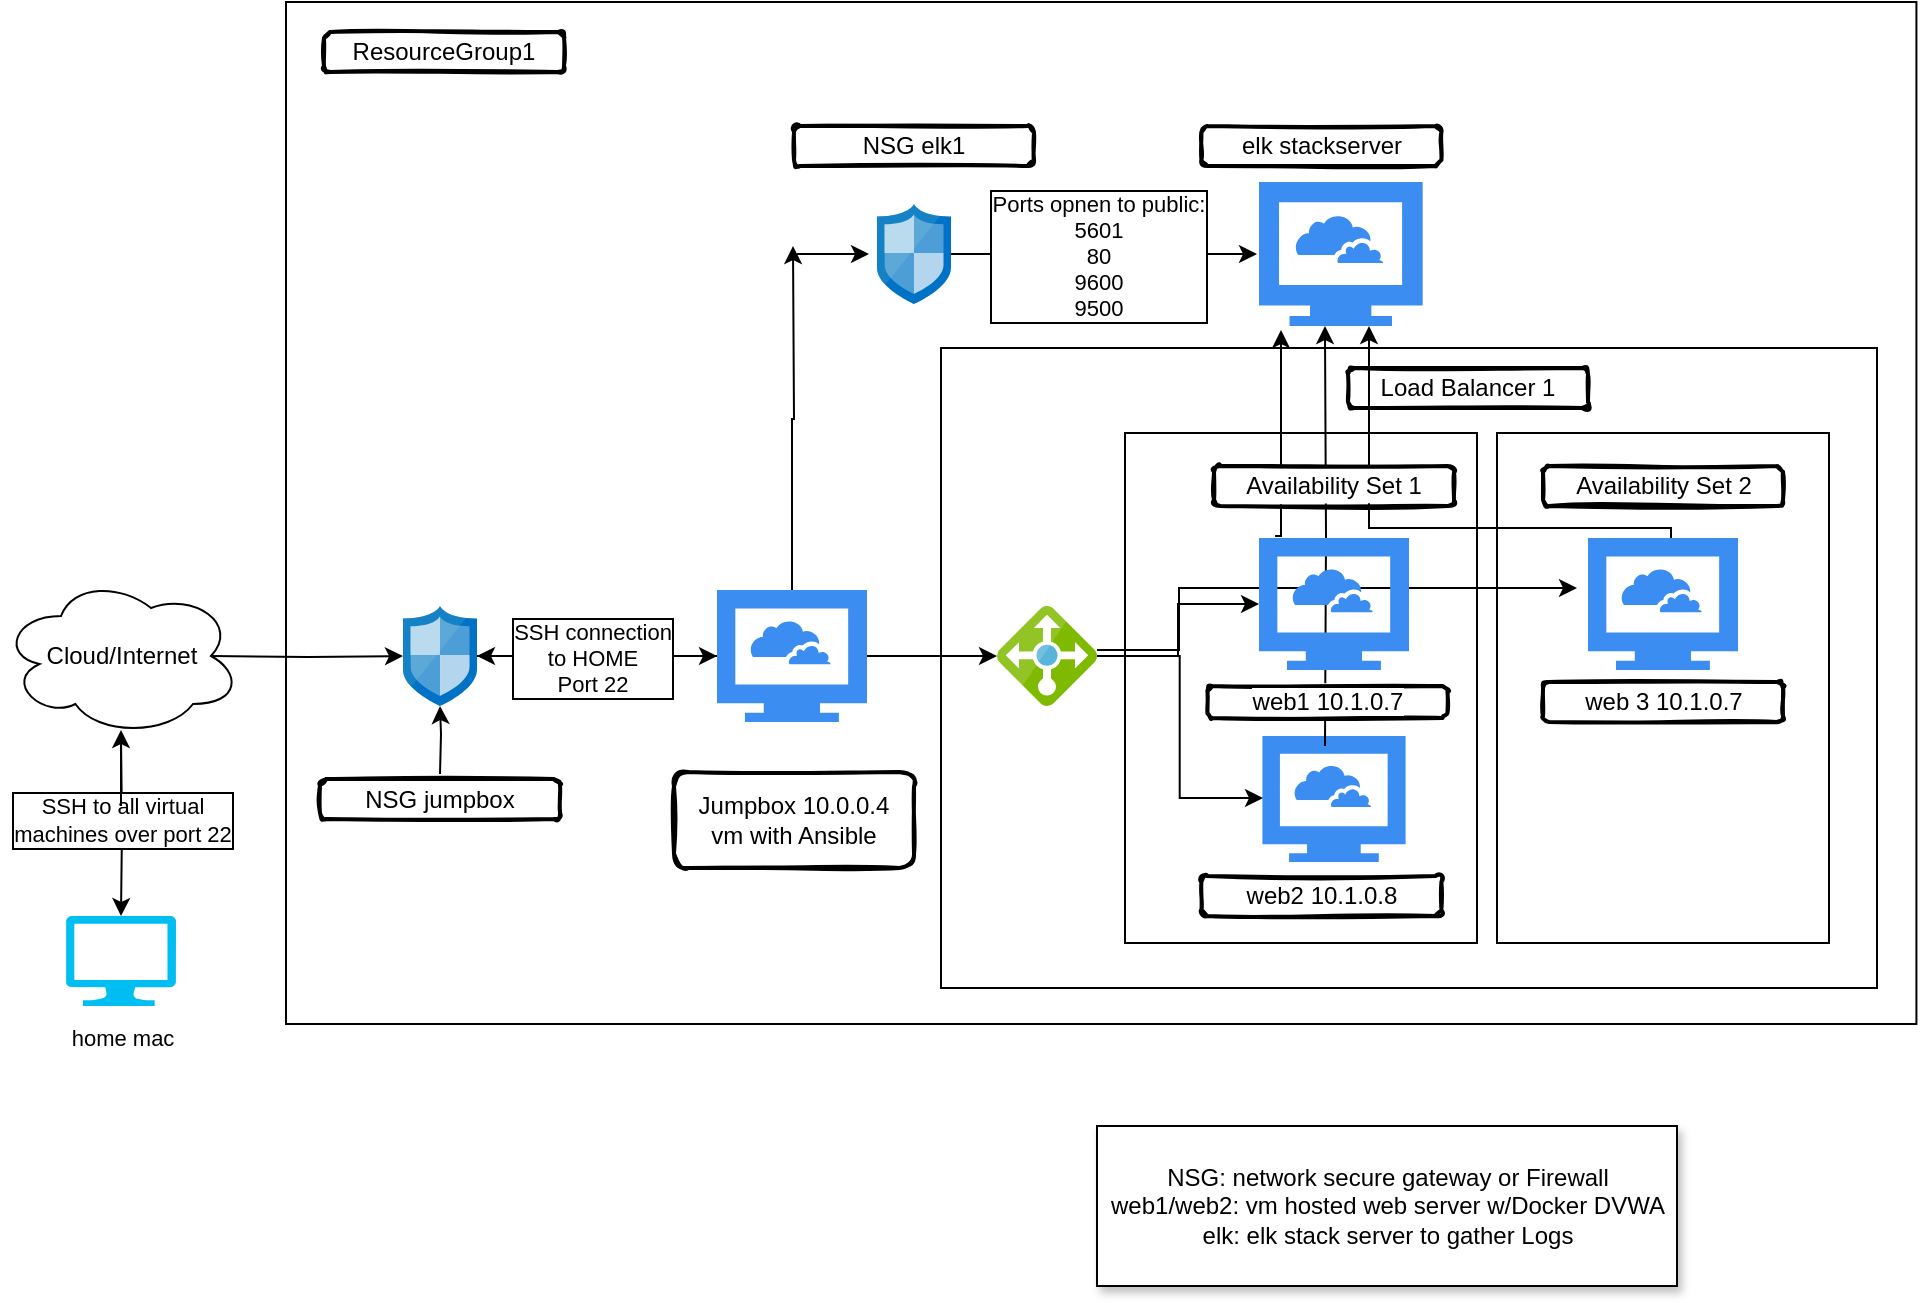 <mxfile version="14.7.5" type="device"><diagram id="t9L9oPHQgctGuM6tG8s_" name="Page-1"><mxGraphModel dx="1254" dy="978" grid="1" gridSize="10" guides="1" tooltips="1" connect="1" arrows="1" fold="1" page="1" pageScale="1" pageWidth="1100" pageHeight="850" math="0" shadow="0"><root><object label="" id="0"><mxCell/></object><mxCell id="1" parent="0"/><mxCell id="otK_utqT4Sn8z2SDUd40-28" value="" style="rounded=0;whiteSpace=wrap;html=1;" vertex="1" parent="1"><mxGeometry x="190" y="118" width="815.21" height="511" as="geometry"/></mxCell><mxCell id="otK_utqT4Sn8z2SDUd40-60" value="" style="rounded=0;whiteSpace=wrap;html=1;" parent="1" vertex="1"><mxGeometry x="517.5" y="291" width="468" height="320" as="geometry"/></mxCell><mxCell id="otK_utqT4Sn8z2SDUd40-55" value="&lt;br&gt;" style="rounded=0;whiteSpace=wrap;html=1;" parent="1" vertex="1"><mxGeometry x="609.5" y="333.5" width="176" height="255" as="geometry"/></mxCell><mxCell id="otK_utqT4Sn8z2SDUd40-7" value="" style="edgeStyle=orthogonalEdgeStyle;rounded=0;orthogonalLoop=1;jettySize=auto;html=1;exitX=0.875;exitY=0.5;exitDx=0;exitDy=0;exitPerimeter=0;" parent="1" target="otK_utqT4Sn8z2SDUd40-5" edge="1"><mxGeometry relative="1" as="geometry"><mxPoint x="152.5" y="445" as="sourcePoint"/></mxGeometry></mxCell><mxCell id="otK_utqT4Sn8z2SDUd40-31" value="" style="edgeStyle=orthogonalEdgeStyle;rounded=0;orthogonalLoop=1;jettySize=auto;html=1;" parent="1" target="otK_utqT4Sn8z2SDUd40-2" edge="1"><mxGeometry relative="1" as="geometry"><mxPoint x="107.5" y="485" as="sourcePoint"/></mxGeometry></mxCell><mxCell id="otK_utqT4Sn8z2SDUd40-41" value="SSH to all virtual &lt;br&gt;machines over port 22" style="edgeLabel;html=1;align=center;verticalAlign=middle;resizable=0;points=[];labelBorderColor=#000000;" parent="otK_utqT4Sn8z2SDUd40-31" vertex="1" connectable="0"><mxGeometry x="-0.067" relative="1" as="geometry"><mxPoint as="offset"/></mxGeometry></mxCell><mxCell id="otK_utqT4Sn8z2SDUd40-1" value="Cloud/Internet" style="ellipse;shape=cloud;whiteSpace=wrap;html=1;" parent="1" vertex="1"><mxGeometry x="47.5" y="405" width="120" height="80" as="geometry"/></mxCell><mxCell id="otK_utqT4Sn8z2SDUd40-2" value="" style="verticalLabelPosition=bottom;html=1;verticalAlign=top;align=center;strokeColor=none;fillColor=#00BEF2;shape=mxgraph.azure.computer;pointerEvents=1;" parent="1" vertex="1"><mxGeometry x="80" y="575" width="55" height="45" as="geometry"/></mxCell><mxCell id="otK_utqT4Sn8z2SDUd40-37" value="" style="edgeStyle=orthogonalEdgeStyle;rounded=0;orthogonalLoop=1;jettySize=auto;html=1;" parent="1" source="otK_utqT4Sn8z2SDUd40-4" edge="1"><mxGeometry relative="1" as="geometry"><mxPoint x="443.5" y="240" as="targetPoint"/></mxGeometry></mxCell><mxCell id="otK_utqT4Sn8z2SDUd40-46" value="" style="edgeStyle=orthogonalEdgeStyle;rounded=0;orthogonalLoop=1;jettySize=auto;html=1;" parent="1" source="otK_utqT4Sn8z2SDUd40-4" edge="1"><mxGeometry relative="1" as="geometry"><mxPoint x="545.5" y="445" as="targetPoint"/></mxGeometry></mxCell><mxCell id="otK_utqT4Sn8z2SDUd40-66" value="" style="edgeStyle=orthogonalEdgeStyle;rounded=0;orthogonalLoop=1;jettySize=auto;html=1;" parent="1" source="otK_utqT4Sn8z2SDUd40-4" target="otK_utqT4Sn8z2SDUd40-5" edge="1"><mxGeometry relative="1" as="geometry"><Array as="points"><mxPoint x="381.5" y="445"/><mxPoint x="381.5" y="445"/></Array></mxGeometry></mxCell><mxCell id="otK_utqT4Sn8z2SDUd40-4" value="" style="html=1;aspect=fixed;strokeColor=none;shadow=0;align=center;verticalAlign=top;fillColor=#3B8DF1;shape=mxgraph.gcp2.cloud_computer" parent="1" vertex="1"><mxGeometry x="405.5" y="412" width="75" height="66" as="geometry"/></mxCell><mxCell id="otK_utqT4Sn8z2SDUd40-8" value="" style="edgeStyle=orthogonalEdgeStyle;rounded=0;orthogonalLoop=1;jettySize=auto;html=1;" parent="1" source="otK_utqT4Sn8z2SDUd40-5" target="otK_utqT4Sn8z2SDUd40-4" edge="1"><mxGeometry relative="1" as="geometry"/></mxCell><mxCell id="otK_utqT4Sn8z2SDUd40-65" value="SSH connection &lt;br&gt;to HOME&lt;br&gt;Port 22" style="edgeLabel;html=1;align=center;verticalAlign=middle;resizable=0;points=[];labelBorderColor=#000000;" parent="otK_utqT4Sn8z2SDUd40-8" vertex="1" connectable="0"><mxGeometry x="-0.05" y="-1" relative="1" as="geometry"><mxPoint as="offset"/></mxGeometry></mxCell><mxCell id="otK_utqT4Sn8z2SDUd40-5" value="" style="aspect=fixed;html=1;points=[];align=center;image;fontSize=12;image=img/lib/mscae/Network_Security_Groups_Classic.svg;" parent="1" vertex="1"><mxGeometry x="248.5" y="420" width="37" height="50" as="geometry"/></mxCell><mxCell id="otK_utqT4Sn8z2SDUd40-33" value="" style="edgeStyle=orthogonalEdgeStyle;rounded=0;orthogonalLoop=1;jettySize=auto;html=1;" parent="1" target="otK_utqT4Sn8z2SDUd40-5" edge="1"><mxGeometry relative="1" as="geometry"><mxPoint x="267" y="504" as="sourcePoint"/></mxGeometry></mxCell><mxCell id="otK_utqT4Sn8z2SDUd40-12" value="&lt;span style=&quot;background-color: rgb(255 , 255 , 255)&quot;&gt;NSG jumpbox&lt;br&gt;&lt;/span&gt;" style="rounded=1;whiteSpace=wrap;html=1;strokeWidth=2;fillWeight=4;hachureGap=8;hachureAngle=45;sketch=1;" parent="1" vertex="1"><mxGeometry x="207" y="506.5" width="120" height="20" as="geometry"/></mxCell><mxCell id="otK_utqT4Sn8z2SDUd40-22" value="" style="html=1;aspect=fixed;strokeColor=none;shadow=0;align=center;verticalAlign=top;fillColor=#3B8DF1;shape=mxgraph.gcp2.cloud_computer" parent="1" vertex="1"><mxGeometry x="678.21" y="485" width="71.59" height="63" as="geometry"/></mxCell><mxCell id="otK_utqT4Sn8z2SDUd40-29" value="&lt;span style=&quot;background-color: rgb(255 , 255 , 255)&quot;&gt;Jumpbox 10.0.0.4&lt;br&gt;vm with Ansible&lt;br&gt;&lt;/span&gt;" style="rounded=1;whiteSpace=wrap;html=1;strokeWidth=2;fillWeight=4;hachureGap=8;hachureAngle=45;sketch=1;" parent="1" vertex="1"><mxGeometry x="384" y="503" width="120" height="48" as="geometry"/></mxCell><mxCell id="otK_utqT4Sn8z2SDUd40-34" value="" style="html=1;aspect=fixed;strokeColor=none;shadow=0;align=center;verticalAlign=top;fillColor=#3B8DF1;shape=mxgraph.gcp2.cloud_computer" parent="1" vertex="1"><mxGeometry x="676.51" y="208" width="81.82" height="72" as="geometry"/></mxCell><mxCell id="otK_utqT4Sn8z2SDUd40-35" value="&lt;span style=&quot;background-color: rgb(255 , 255 , 255)&quot;&gt;elk stackserver&lt;br&gt;&lt;/span&gt;" style="rounded=1;whiteSpace=wrap;html=1;strokeWidth=2;fillWeight=4;hachureGap=8;hachureAngle=45;sketch=1;" parent="1" vertex="1"><mxGeometry x="647.7" y="180" width="120" height="20" as="geometry"/></mxCell><mxCell id="otK_utqT4Sn8z2SDUd40-23" value="&lt;span style=&quot;color: rgba(0 , 0 , 0 , 0) ; font-family: monospace ; font-size: 0px ; background-color: rgb(248 , 249 , 250)&quot;&gt;%3CmxGraphModel%3E%3Croot%3E%3CmxCell%20id%3D%220%22%2F%3E%3CmxCell%20id%3D%221%22%20parent%3D%220%22%2F%3E%3CmxCell%20id%3D%222%22%20value%3D%22%22%20style%3D%22edgeStyle%3DorthogonalEdgeStyle%3Brounded%3D0%3BorthogonalLoop%3D1%3BjettySize%3Dauto%3Bhtml%3D1%3B%22%20edge%3D%221%22%20parent%3D%221%22%3E%3CmxGeometry%20relative%3D%221%22%20as%3D%22geometry%22%3E%3CmxPoint%20x%3D%22529%22%20y%3D%22243.5%22%20as%3D%22sourcePoint%22%2F%3E%3CmxPoint%20x%3D%22650%22%20y%3D%22244%22%20as%3D%22targetPoint%22%2F%3E%3C%2FmxGeometry%3E%3C%2FmxCell%3E%3C%2Froot%3E%3C%2FmxGraphModel%3E&lt;/span&gt;" style="edgeStyle=orthogonalEdgeStyle;rounded=0;orthogonalLoop=1;jettySize=auto;html=1;" edge="1" parent="1" source="otK_utqT4Sn8z2SDUd40-39"><mxGeometry relative="1" as="geometry"><mxPoint x="675.5" y="244" as="targetPoint"/></mxGeometry></mxCell><mxCell id="otK_utqT4Sn8z2SDUd40-25" value="Ports opnen to public:&lt;br&gt;5601&lt;br&gt;80&lt;br&gt;9600&lt;br&gt;9500" style="edgeLabel;html=1;align=center;verticalAlign=middle;resizable=0;points=[];labelBorderColor=#000000;" vertex="1" connectable="0" parent="otK_utqT4Sn8z2SDUd40-23"><mxGeometry x="0.107" y="4" relative="1" as="geometry"><mxPoint x="-11" y="4" as="offset"/></mxGeometry></mxCell><mxCell id="otK_utqT4Sn8z2SDUd40-39" value="" style="aspect=fixed;html=1;points=[];align=center;image;fontSize=12;image=img/lib/mscae/Network_Security_Groups_Classic.svg;" parent="1" vertex="1"><mxGeometry x="485.5" y="219" width="37" height="50" as="geometry"/></mxCell><mxCell id="otK_utqT4Sn8z2SDUd40-26" style="edgeStyle=orthogonalEdgeStyle;rounded=0;orthogonalLoop=1;jettySize=auto;html=1;entryX=0.403;entryY=1;entryDx=0;entryDy=0;entryPerimeter=0;" edge="1" parent="1" target="otK_utqT4Sn8z2SDUd40-34"><mxGeometry relative="1" as="geometry"><mxPoint x="709.5" y="490" as="sourcePoint"/></mxGeometry></mxCell><mxCell id="otK_utqT4Sn8z2SDUd40-44" value="&lt;span style=&quot;background-color: rgb(255 , 255 , 255)&quot;&gt;web1 10.1.0.7&lt;br&gt;&lt;/span&gt;" style="rounded=1;whiteSpace=wrap;html=1;strokeWidth=2;fillWeight=4;hachureGap=8;hachureAngle=45;sketch=1;" parent="1" vertex="1"><mxGeometry x="650.71" y="460" width="120" height="16" as="geometry"/></mxCell><mxCell id="otK_utqT4Sn8z2SDUd40-13" style="edgeStyle=orthogonalEdgeStyle;rounded=0;orthogonalLoop=1;jettySize=auto;html=1;" edge="1" parent="1" source="otK_utqT4Sn8z2SDUd40-45" target="otK_utqT4Sn8z2SDUd40-18"><mxGeometry relative="1" as="geometry"/></mxCell><mxCell id="otK_utqT4Sn8z2SDUd40-45" value="" style="aspect=fixed;html=1;points=[];align=center;image;fontSize=12;image=img/lib/mscae/Load_Balancer_feature.svg;" parent="1" vertex="1"><mxGeometry x="545.5" y="420" width="50" height="50" as="geometry"/></mxCell><mxCell id="otK_utqT4Sn8z2SDUd40-52" value="&lt;span style=&quot;background-color: rgb(255 , 255 , 255)&quot;&gt;web2 10.1.0.8&lt;br&gt;&lt;/span&gt;" style="rounded=1;whiteSpace=wrap;html=1;strokeWidth=2;fillWeight=4;hachureGap=8;hachureAngle=45;sketch=1;" parent="1" vertex="1"><mxGeometry x="647.7" y="555" width="120" height="20" as="geometry"/></mxCell><mxCell id="otK_utqT4Sn8z2SDUd40-53" value="home mac" style="edgeLabel;html=1;align=center;verticalAlign=middle;resizable=0;points=[];" parent="1" vertex="1" connectable="0"><mxGeometry x="107.5" y="636" as="geometry"/></mxCell><mxCell id="otK_utqT4Sn8z2SDUd40-57" value="&lt;span style=&quot;background-color: rgb(255 , 255 , 255)&quot;&gt;NSG elk1&lt;br&gt;&lt;/span&gt;" style="rounded=1;whiteSpace=wrap;html=1;strokeWidth=2;fillWeight=4;hachureGap=8;hachureAngle=45;sketch=1;" parent="1" vertex="1"><mxGeometry x="444" y="180" width="120" height="20" as="geometry"/></mxCell><mxCell id="otK_utqT4Sn8z2SDUd40-59" value="" style="edgeStyle=orthogonalEdgeStyle;rounded=0;orthogonalLoop=1;jettySize=auto;html=1;" parent="1" edge="1"><mxGeometry relative="1" as="geometry"><mxPoint x="445.5" y="244" as="sourcePoint"/><mxPoint x="481.5" y="244" as="targetPoint"/><Array as="points"><mxPoint x="481.5" y="244"/></Array></mxGeometry></mxCell><mxCell id="otK_utqT4Sn8z2SDUd40-61" value="&lt;span style=&quot;background-color: rgb(255 , 255 , 255)&quot;&gt;Load Balancer 1&lt;br&gt;&lt;/span&gt;" style="rounded=1;whiteSpace=wrap;html=1;strokeWidth=2;fillWeight=4;hachureGap=8;hachureAngle=45;sketch=1;" parent="1" vertex="1"><mxGeometry x="721" y="301" width="120" height="20" as="geometry"/></mxCell><mxCell id="otK_utqT4Sn8z2SDUd40-62" value="" style="edgeStyle=orthogonalEdgeStyle;rounded=0;orthogonalLoop=1;jettySize=auto;html=1;entryX=0.004;entryY=0.492;entryDx=0;entryDy=0;entryPerimeter=0;" parent="1" target="otK_utqT4Sn8z2SDUd40-22" edge="1" source="otK_utqT4Sn8z2SDUd40-45"><mxGeometry relative="1" as="geometry"><mxPoint x="603" y="445.99" as="sourcePoint"/><mxPoint x="668.285" y="412.004" as="targetPoint"/><Array as="points"/></mxGeometry></mxCell><mxCell id="otK_utqT4Sn8z2SDUd40-67" value="NSG: network secure gateway or Firewall&lt;br&gt;web1/web2: vm hosted web server w/Docker DVWA&lt;br&gt;elk: elk stack server to gather Logs" style="text;html=1;align=center;verticalAlign=middle;whiteSpace=wrap;rounded=0;glass=0;shadow=1;fillColor=#ffffff;gradientColor=#ffffff;strokeColor=#000000;" parent="1" vertex="1"><mxGeometry x="595.5" y="680" width="290" height="80" as="geometry"/></mxCell><mxCell id="otK_utqT4Sn8z2SDUd40-68" value="" style="edgeStyle=orthogonalEdgeStyle;rounded=0;orthogonalLoop=1;jettySize=auto;html=1;entryX=0.475;entryY=0.963;entryDx=0;entryDy=0;entryPerimeter=0;" parent="1" edge="1"><mxGeometry relative="1" as="geometry"><mxPoint x="107.5" y="495" as="sourcePoint"/><mxPoint x="107.5" y="482.04" as="targetPoint"/><Array as="points"><mxPoint x="107.5" y="520"/><mxPoint x="107.5" y="520"/></Array></mxGeometry></mxCell><mxCell id="otK_utqT4Sn8z2SDUd40-3" value="&lt;br&gt;" style="rounded=0;whiteSpace=wrap;html=1;" vertex="1" parent="1"><mxGeometry x="795.5" y="333.5" width="166" height="255" as="geometry"/></mxCell><mxCell id="otK_utqT4Sn8z2SDUd40-9" value="&lt;span style=&quot;background-color: rgb(255 , 255 , 255)&quot;&gt;web 3 10.1.0.7&lt;br&gt;&lt;/span&gt;" style="rounded=1;whiteSpace=wrap;html=1;strokeWidth=2;fillWeight=4;hachureGap=8;hachureAngle=45;sketch=1;" vertex="1" parent="1"><mxGeometry x="818.5" y="458" width="120" height="20" as="geometry"/></mxCell><mxCell id="otK_utqT4Sn8z2SDUd40-50" value="" style="edgeStyle=orthogonalEdgeStyle;rounded=0;orthogonalLoop=1;jettySize=auto;html=1;exitX=1;exitY=0.44;exitDx=0;exitDy=0;exitPerimeter=0;" parent="1" source="otK_utqT4Sn8z2SDUd40-45" edge="1"><mxGeometry relative="1" as="geometry"><mxPoint x="835.5" y="411" as="targetPoint"/><Array as="points"><mxPoint x="636.5" y="442"/><mxPoint x="636.5" y="411"/></Array></mxGeometry></mxCell><mxCell id="otK_utqT4Sn8z2SDUd40-10" value="&lt;span style=&quot;background-color: rgb(255 , 255 , 255)&quot;&gt;Availability Set 2&lt;br&gt;&lt;/span&gt;" style="rounded=1;whiteSpace=wrap;html=1;strokeWidth=2;fillWeight=4;hachureGap=8;hachureAngle=45;sketch=1;" vertex="1" parent="1"><mxGeometry x="818.5" y="350" width="120" height="20" as="geometry"/></mxCell><mxCell id="otK_utqT4Sn8z2SDUd40-19" value="" style="edgeStyle=orthogonalEdgeStyle;rounded=0;orthogonalLoop=1;jettySize=auto;html=1;exitX=0.107;exitY=-0.015;exitDx=0;exitDy=0;exitPerimeter=0;" edge="1" parent="1" source="otK_utqT4Sn8z2SDUd40-18"><mxGeometry relative="1" as="geometry"><mxPoint x="662.5" y="386" as="sourcePoint"/><mxPoint x="687.5" y="282" as="targetPoint"/><Array as="points"><mxPoint x="687.5" y="385"/></Array></mxGeometry></mxCell><mxCell id="otK_utqT4Sn8z2SDUd40-20" value="" style="edgeStyle=orthogonalEdgeStyle;rounded=0;orthogonalLoop=1;jettySize=auto;html=1;exitX=0.527;exitY=0.091;exitDx=0;exitDy=0;exitPerimeter=0;" edge="1" parent="1" source="otK_utqT4Sn8z2SDUd40-6"><mxGeometry relative="1" as="geometry"><mxPoint x="882.5" y="412" as="sourcePoint"/><mxPoint x="731.5" y="280" as="targetPoint"/><Array as="points"><mxPoint x="882.5" y="392"/><mxPoint x="882.5" y="381"/><mxPoint x="731.5" y="381"/></Array></mxGeometry></mxCell><mxCell id="otK_utqT4Sn8z2SDUd40-56" value="&lt;span style=&quot;background-color: rgb(255 , 255 , 255)&quot;&gt;Availability Set 1&lt;br&gt;&lt;/span&gt;" style="rounded=1;whiteSpace=wrap;html=1;strokeWidth=2;fillWeight=4;hachureGap=8;hachureAngle=45;sketch=1;" parent="1" vertex="1"><mxGeometry x="654.01" y="350" width="120" height="20" as="geometry"/></mxCell><mxCell id="otK_utqT4Sn8z2SDUd40-6" value="" style="html=1;aspect=fixed;strokeColor=none;shadow=0;align=center;verticalAlign=top;fillColor=#3B8DF1;shape=mxgraph.gcp2.cloud_computer" vertex="1" parent="1"><mxGeometry x="841.0" y="386" width="75" height="66" as="geometry"/></mxCell><mxCell id="otK_utqT4Sn8z2SDUd40-18" value="" style="html=1;aspect=fixed;strokeColor=none;shadow=0;align=center;verticalAlign=top;fillColor=#3B8DF1;shape=mxgraph.gcp2.cloud_computer" parent="1" vertex="1"><mxGeometry x="676.51" y="386" width="75" height="66" as="geometry"/></mxCell><mxCell id="otK_utqT4Sn8z2SDUd40-30" value="&lt;span style=&quot;background-color: rgb(255 , 255 , 255)&quot;&gt;ResourceGroup1&lt;br&gt;&lt;/span&gt;" style="rounded=1;whiteSpace=wrap;html=1;strokeWidth=2;fillWeight=4;hachureGap=8;hachureAngle=45;sketch=1;" vertex="1" parent="1"><mxGeometry x="209" y="133" width="120" height="20" as="geometry"/></mxCell></root></mxGraphModel></diagram></mxfile>
